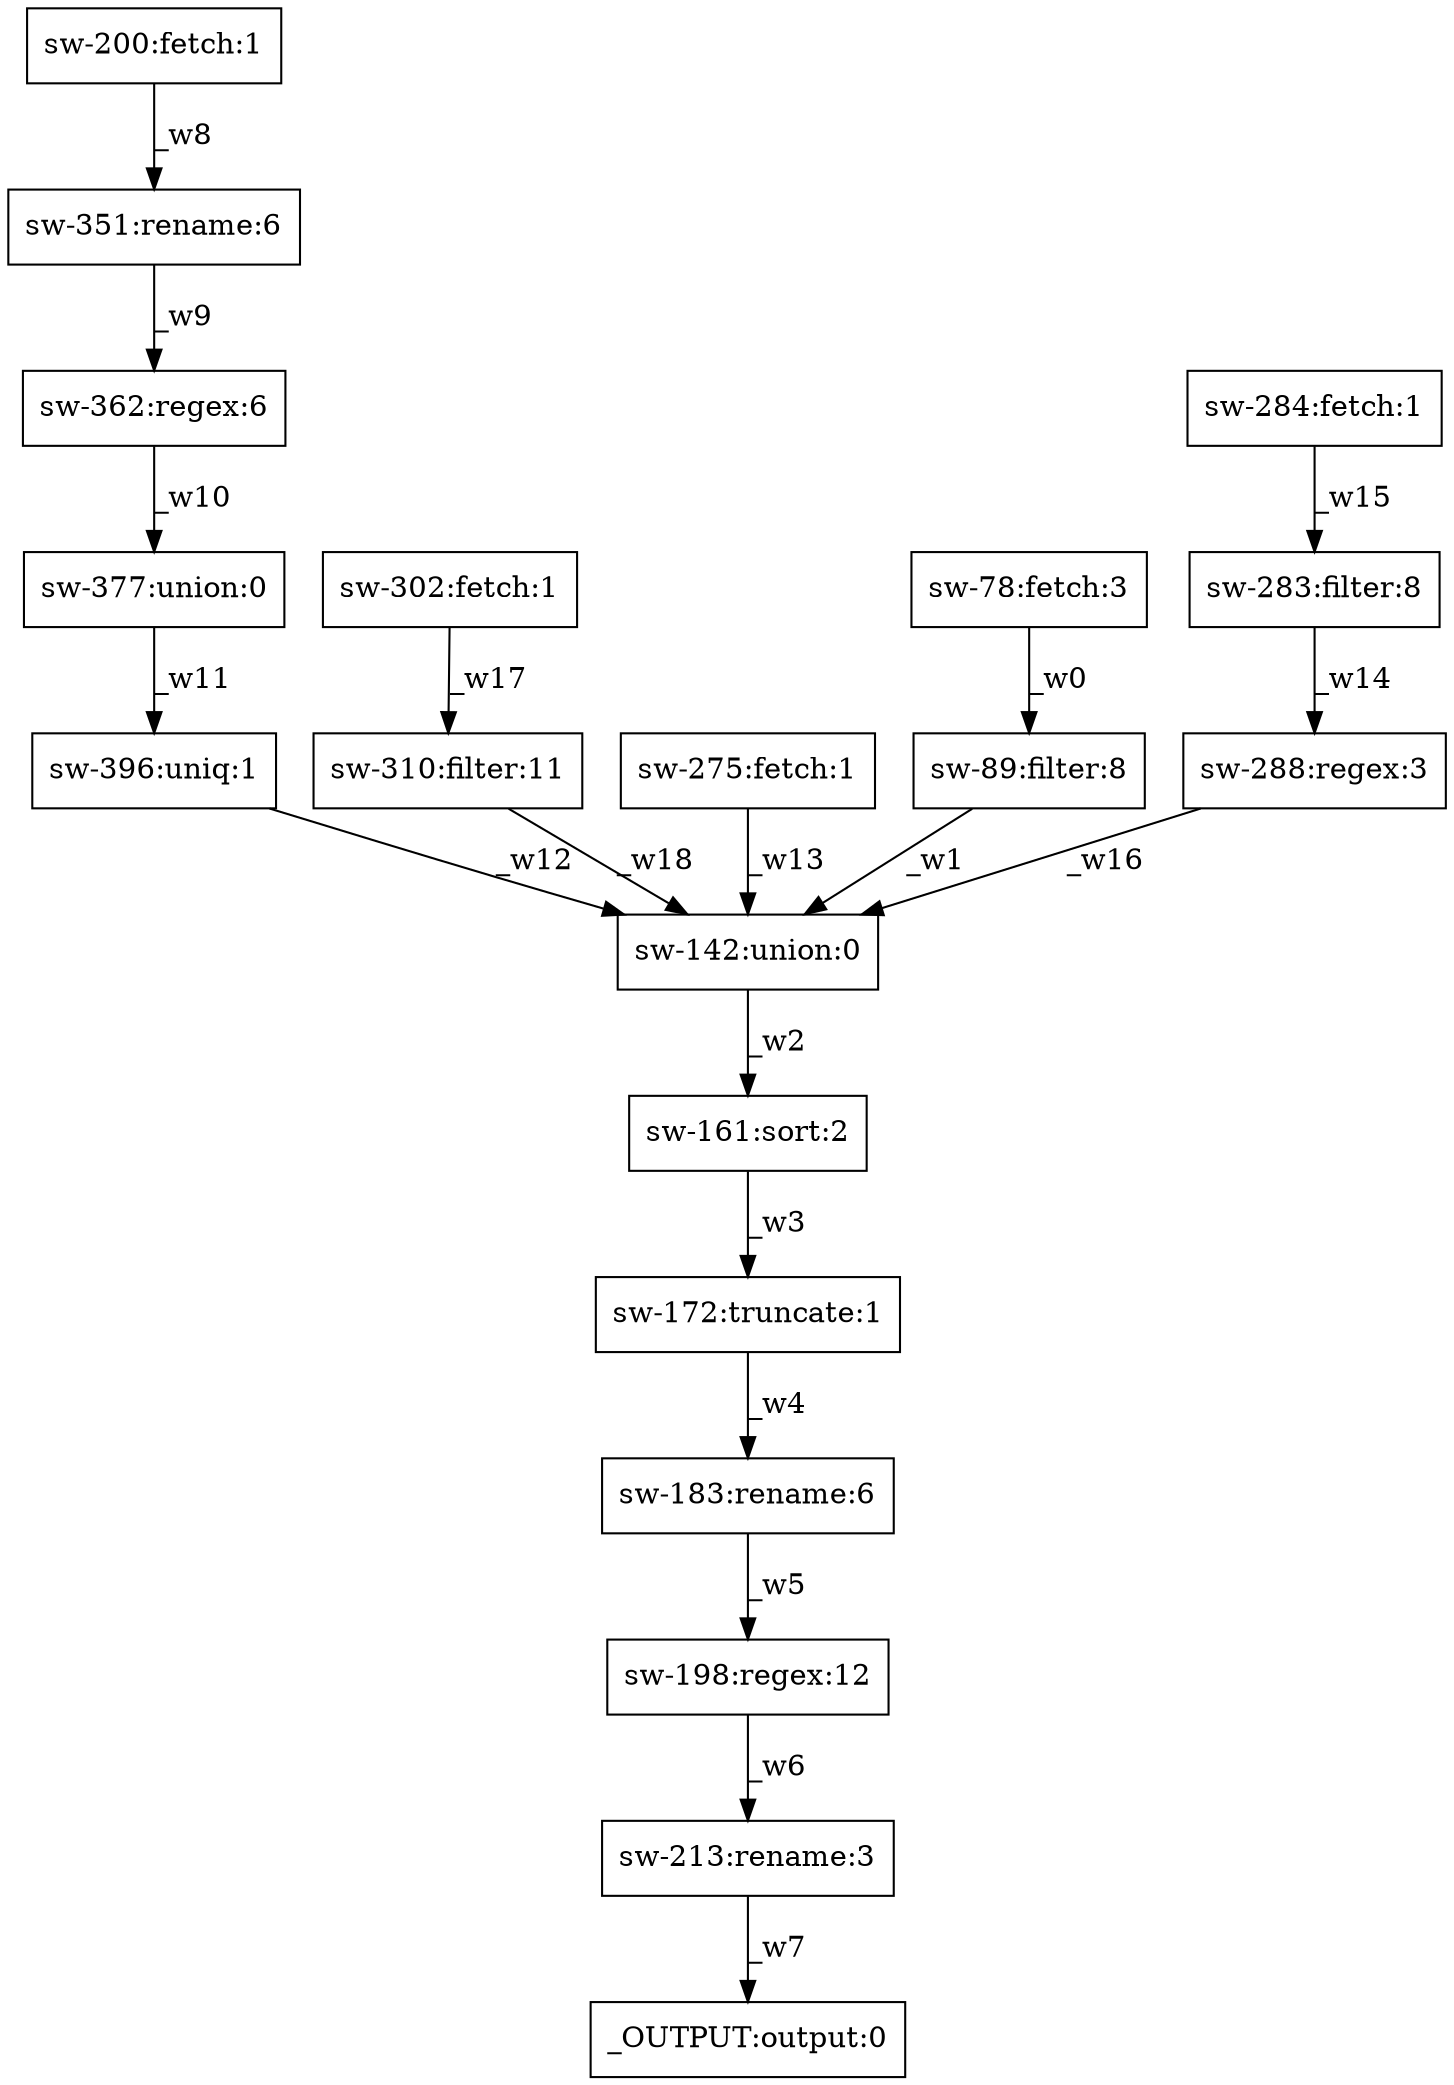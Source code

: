 digraph test1 { node [shape=box] "sw-283" [label="sw-283:filter:8"];"sw-396" [label="sw-396:uniq:1"];"_OUTPUT" [label="_OUTPUT:output:0"];"sw-213" [label="sw-213:rename:3"];"sw-310" [label="sw-310:filter:11"];"sw-200" [label="sw-200:fetch:1"];"sw-377" [label="sw-377:union:0"];"sw-275" [label="sw-275:fetch:1"];"sw-89" [label="sw-89:filter:8"];"sw-288" [label="sw-288:regex:3"];"sw-78" [label="sw-78:fetch:3"];"sw-161" [label="sw-161:sort:2"];"sw-142" [label="sw-142:union:0"];"sw-183" [label="sw-183:rename:6"];"sw-172" [label="sw-172:truncate:1"];"sw-351" [label="sw-351:rename:6"];"sw-362" [label="sw-362:regex:6"];"sw-302" [label="sw-302:fetch:1"];"sw-284" [label="sw-284:fetch:1"];"sw-198" [label="sw-198:regex:12"];"sw-78" -> "sw-89" [label="_w0"];"sw-89" -> "sw-142" [label="_w1"];"sw-142" -> "sw-161" [label="_w2"];"sw-161" -> "sw-172" [label="_w3"];"sw-172" -> "sw-183" [label="_w4"];"sw-183" -> "sw-198" [label="_w5"];"sw-198" -> "sw-213" [label="_w6"];"sw-213" -> "_OUTPUT" [label="_w7"];"sw-200" -> "sw-351" [label="_w8"];"sw-351" -> "sw-362" [label="_w9"];"sw-362" -> "sw-377" [label="_w10"];"sw-377" -> "sw-396" [label="_w11"];"sw-396" -> "sw-142" [label="_w12"];"sw-275" -> "sw-142" [label="_w13"];"sw-283" -> "sw-288" [label="_w14"];"sw-284" -> "sw-283" [label="_w15"];"sw-288" -> "sw-142" [label="_w16"];"sw-302" -> "sw-310" [label="_w17"];"sw-310" -> "sw-142" [label="_w18"];}